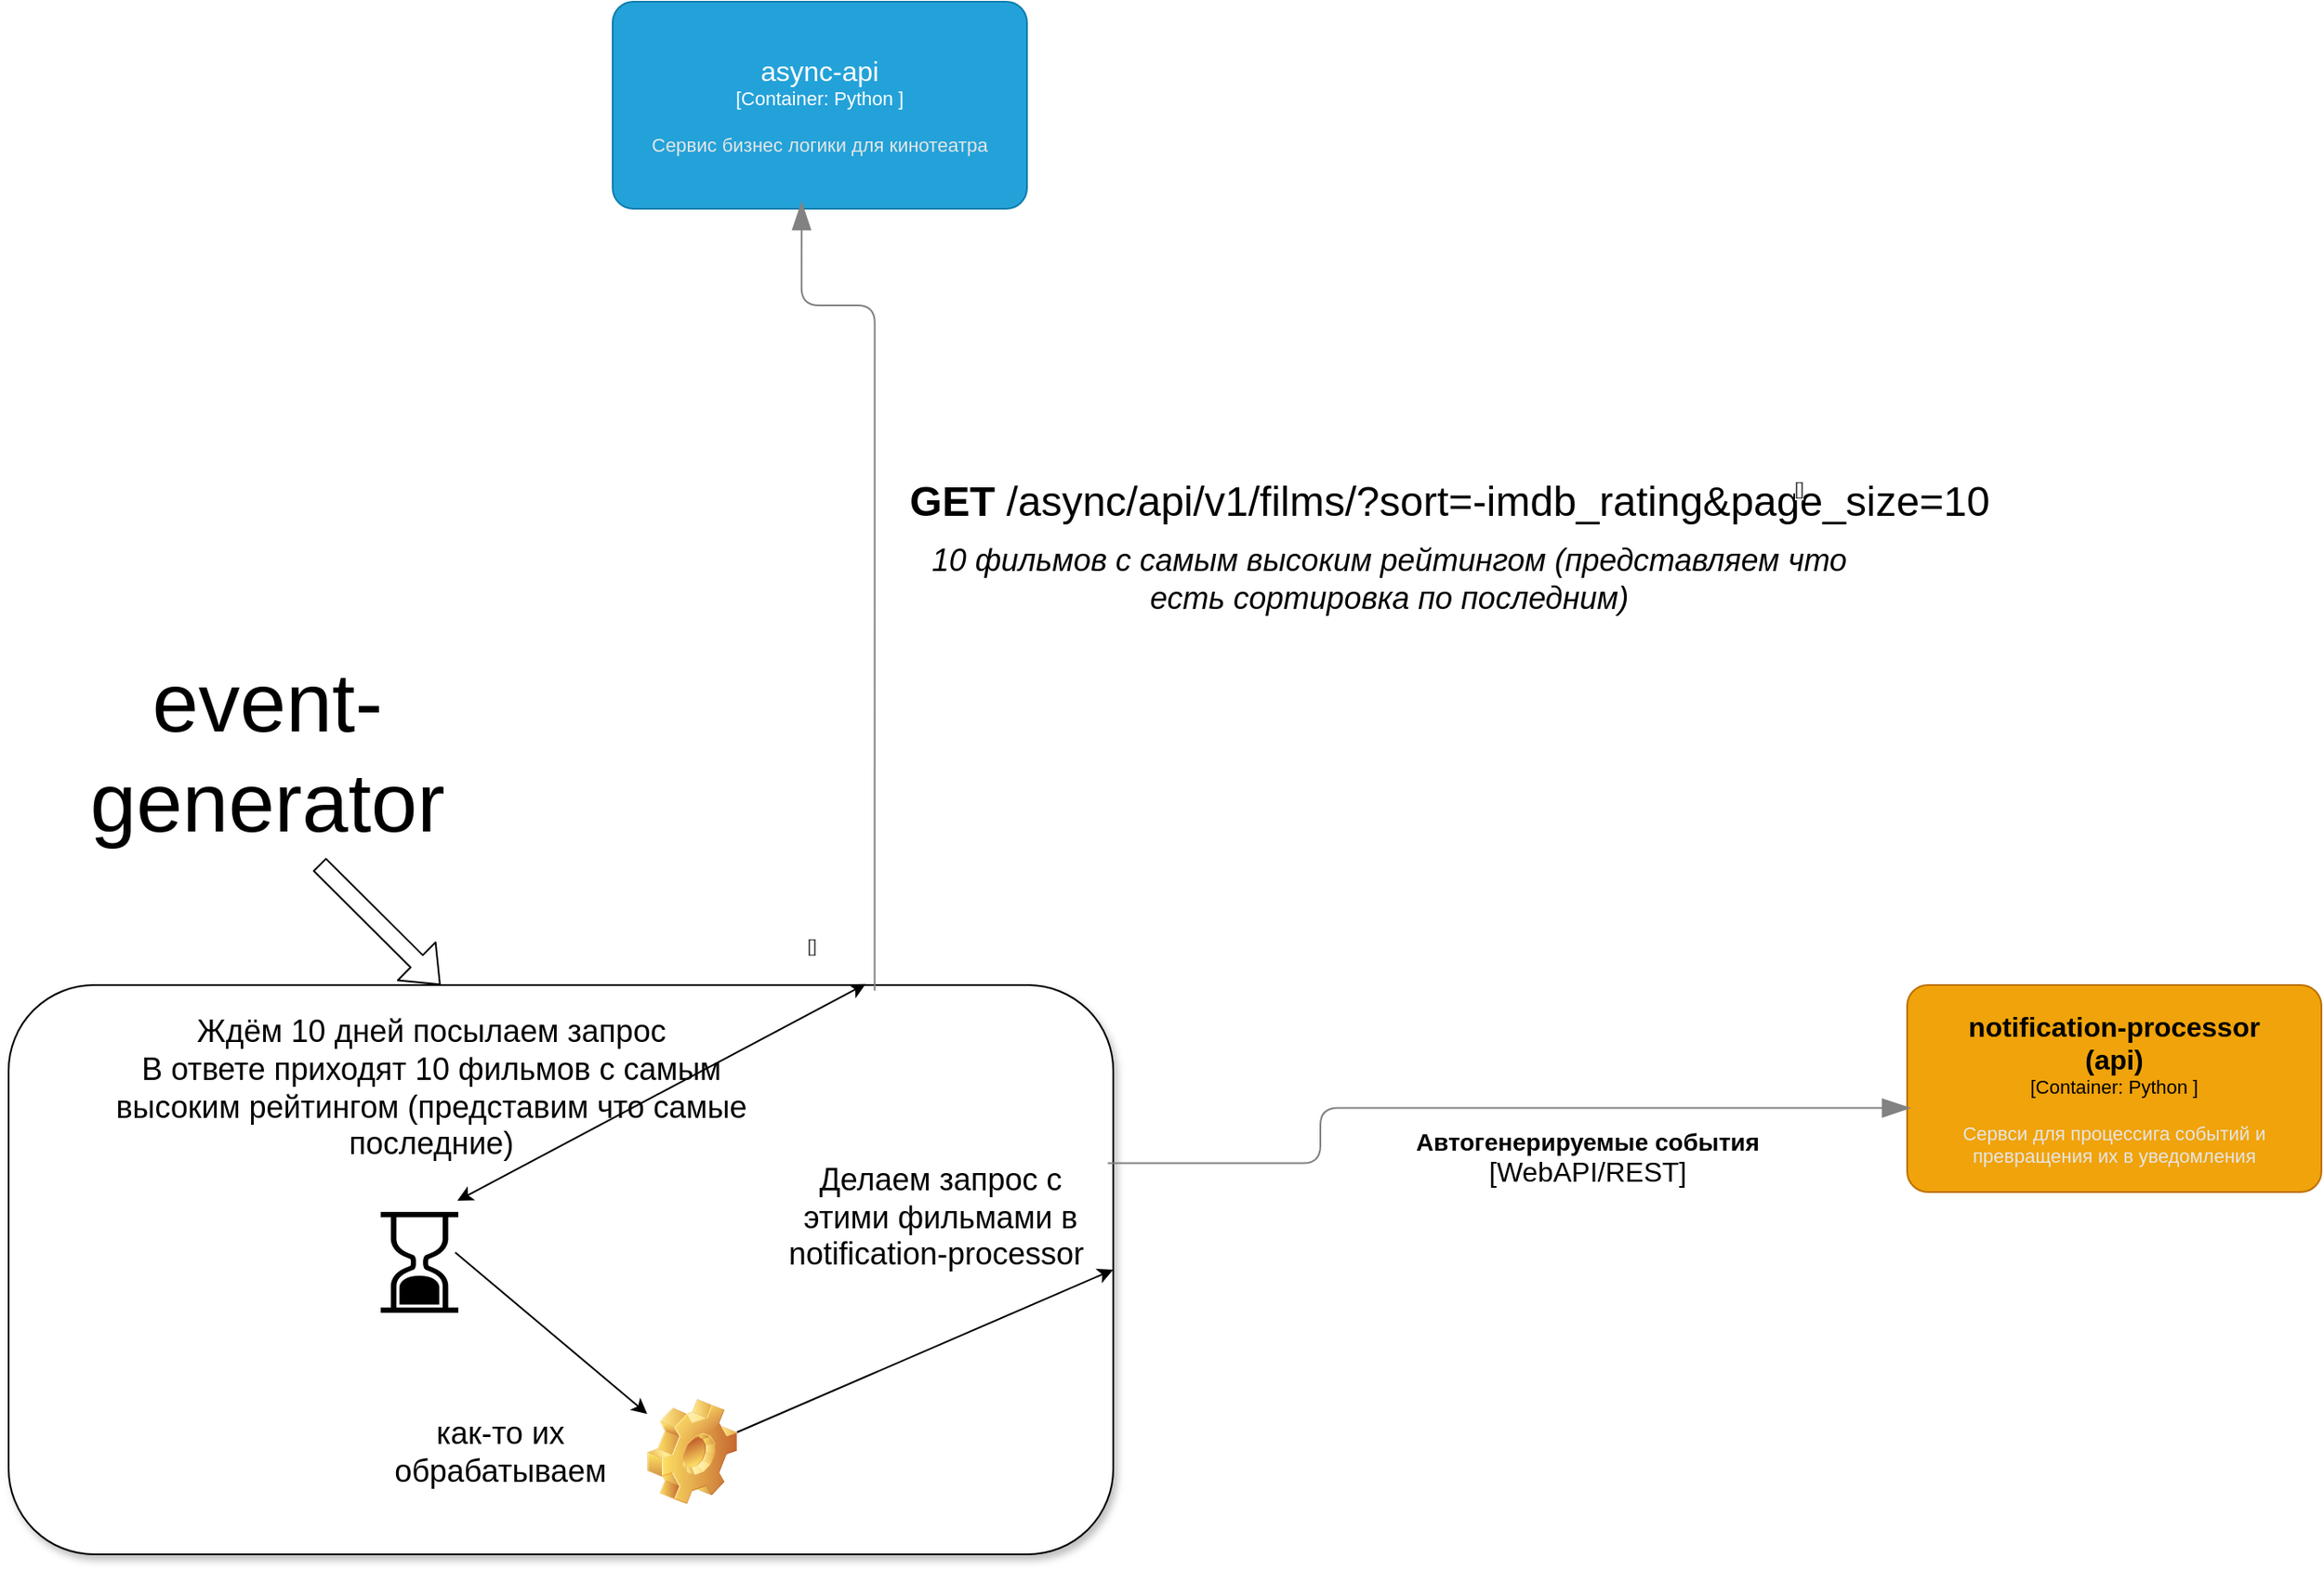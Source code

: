 <mxfile>
    <diagram id="zWaqc3eFmB76f1a5Vp5T" name="Page-1">
        <mxGraphModel dx="2176" dy="2112" grid="1" gridSize="10" guides="1" tooltips="1" connect="1" arrows="1" fold="1" page="1" pageScale="1" pageWidth="827" pageHeight="1169" math="0" shadow="0">
            <root>
                <mxCell id="0"/>
                <mxCell id="1" parent="0"/>
                <mxCell id="31" value="" style="rounded=1;whiteSpace=wrap;html=1;shadow=1;" vertex="1" parent="1">
                    <mxGeometry x="-650" y="540" width="640" height="330" as="geometry"/>
                </mxCell>
                <object placeholders="1" c4Name="async-api" c4Type="Container" c4Technology="Python " c4Description="Сервис бизнес логики для кинотеатра" label="&lt;font style=&quot;font-size: 16px&quot;&gt;&lt;span&gt;%c4Name%&lt;/span&gt;&lt;/font&gt;&lt;div&gt;[%c4Type%: %c4Technology%]&lt;/div&gt;&lt;br&gt;&lt;div&gt;&lt;font style=&quot;font-size: 11px&quot;&gt;&lt;font color=&quot;#E6E6E6&quot;&gt;%c4Description%&lt;/font&gt;&lt;/font&gt;&lt;/div&gt;" id="2">
                    <mxCell style="rounded=1;whiteSpace=wrap;html=1;fontSize=11;labelBackgroundColor=none;fillColor=#23A2D9;fontColor=#ffffff;align=center;arcSize=10;strokeColor=#0E7DAD;metaEdit=1;resizable=0;points=[[0.25,0,0],[0.5,0,0],[0.75,0,0],[1,0.25,0],[1,0.5,0],[1,0.75,0],[0.75,1,0],[0.5,1,0],[0.25,1,0],[0,0.75,0],[0,0.5,0],[0,0.25,0]];fontStyle=0" vertex="1" parent="1">
                        <mxGeometry x="-300" y="-30" width="240" height="120" as="geometry"/>
                    </mxCell>
                </object>
                <object placeholders="1" c4Type="Relationship" c4Technology="" c4Description="&#xa;" label="&lt;div style=&quot;text-align: left&quot;&gt;&lt;div style=&quot;text-align: center&quot;&gt;&lt;b&gt;%c4Description%&lt;/b&gt;&lt;/div&gt;&lt;div style=&quot;text-align: center&quot;&gt;[%c4Technology%]&lt;/div&gt;&lt;/div&gt;" id="8">
                    <mxCell style="endArrow=blockThin;html=1;fontSize=10;fontColor=#404040;strokeWidth=1;endFill=1;strokeColor=#828282;elbow=vertical;metaEdit=1;endSize=14;startSize=14;jumpStyle=arc;jumpSize=16;rounded=1;edgeStyle=orthogonalEdgeStyle;curved=0;exitX=0.784;exitY=0.01;exitDx=0;exitDy=0;exitPerimeter=0;entryX=0.456;entryY=0.966;entryDx=0;entryDy=0;entryPerimeter=0;" edge="1" parent="1" source="31" target="2">
                        <mxGeometry x="0.739" y="365" width="240" relative="1" as="geometry">
                            <mxPoint x="-140" y="575" as="sourcePoint"/>
                            <mxPoint x="10" y="300" as="targetPoint"/>
                            <mxPoint as="offset"/>
                            <Array as="points">
                                <mxPoint x="-148" y="146"/>
                                <mxPoint x="-191" y="146"/>
                            </Array>
                        </mxGeometry>
                    </mxCell>
                </object>
                <mxCell id="10" value="&lt;font style=&quot;font-size: 24px;&quot;&gt;&lt;b style=&quot;&quot;&gt;GET&lt;/b&gt;&amp;nbsp;/async/api/v1/films/?sort=-imdb_rating&amp;amp;page_size=10&lt;/font&gt;" style="text;strokeColor=none;align=center;fillColor=none;html=1;verticalAlign=middle;whiteSpace=wrap;rounded=0;" vertex="1" parent="1">
                    <mxGeometry x="-140" y="240" width="650" height="40" as="geometry"/>
                </mxCell>
                <mxCell id="11" value="&lt;i&gt;&lt;font style=&quot;font-size: 18px;&quot;&gt;10 фильмов с самым высоким рейтингом (представляем что есть сортировка по последним)&lt;/font&gt;&lt;/i&gt;" style="text;strokeColor=none;align=center;fillColor=none;html=1;verticalAlign=middle;whiteSpace=wrap;rounded=0;" vertex="1" parent="1">
                    <mxGeometry x="-140" y="290" width="580" height="30" as="geometry"/>
                </mxCell>
                <object placeholders="1" c4Name="notification-processor&#xa;(api)" c4Type="Container" c4Technology="Python " c4Description="Сервси для процессига событий и превращения их в уведомления" label="&lt;font style=&quot;font-size: 16px&quot;&gt;&lt;b&gt;%c4Name%&lt;/b&gt;&lt;/font&gt;&lt;div&gt;[%c4Type%: %c4Technology%]&lt;/div&gt;&lt;br&gt;&lt;div&gt;&lt;font style=&quot;font-size: 11px&quot;&gt;&lt;font color=&quot;#E6E6E6&quot;&gt;%c4Description%&lt;/font&gt;&lt;/div&gt;" id="13">
                    <mxCell style="rounded=1;whiteSpace=wrap;html=1;fontSize=11;labelBackgroundColor=none;fillColor=#f0a30a;fontColor=#000000;align=center;arcSize=10;strokeColor=#BD7000;metaEdit=1;resizable=0;points=[[0.25,0,0],[0.5,0,0],[0.75,0,0],[1,0.25,0],[1,0.5,0],[1,0.75,0],[0.75,1,0],[0.5,1,0],[0.25,1,0],[0,0.75,0],[0,0.5,0],[0,0.25,0]];" vertex="1" parent="1">
                        <mxGeometry x="450" y="540" width="240" height="120" as="geometry"/>
                    </mxCell>
                </object>
                <object placeholders="1" c4Type="Relationship" c4Technology="" c4Description="&#xa;" label="&lt;div style=&quot;text-align: left&quot;&gt;&lt;div style=&quot;text-align: center&quot;&gt;&lt;b&gt;%c4Description%&lt;/b&gt;&lt;/div&gt;&lt;div style=&quot;text-align: center&quot;&gt;[%c4Technology%]&lt;/div&gt;&lt;/div&gt;" id="15">
                    <mxCell style="endArrow=blockThin;html=1;fontSize=10;fontColor=#404040;strokeWidth=1;endFill=1;strokeColor=#828282;elbow=vertical;metaEdit=1;endSize=14;startSize=14;jumpStyle=arc;jumpSize=16;rounded=1;edgeStyle=orthogonalEdgeStyle;curved=0;entryX=0.008;entryY=0.594;entryDx=0;entryDy=0;entryPerimeter=0;exitX=0.995;exitY=0.313;exitDx=0;exitDy=0;exitPerimeter=0;" edge="1" parent="1" source="31" target="13">
                        <mxGeometry x="0.739" y="365" width="240" relative="1" as="geometry">
                            <mxPoint x="110" y="615" as="sourcePoint"/>
                            <mxPoint x="450" y="672.5" as="targetPoint"/>
                            <mxPoint as="offset"/>
                            <Array as="points">
                                <mxPoint x="110" y="643"/>
                                <mxPoint x="110" y="611"/>
                            </Array>
                        </mxGeometry>
                    </mxCell>
                </object>
                <mxCell id="16" value="&lt;span style=&quot;font-size: 14px;&quot;&gt;&lt;b&gt;Автогенерируемые события&lt;/b&gt;&lt;/span&gt;&lt;br&gt;&lt;div&gt;&lt;font size=&quot;3&quot;&gt;[WebAPI/REST]&lt;/font&gt;&lt;/div&gt;" style="text;strokeColor=none;align=center;fillColor=none;html=1;verticalAlign=middle;whiteSpace=wrap;rounded=0;" vertex="1" parent="1">
                    <mxGeometry x="100" y="625" width="330" height="30" as="geometry"/>
                </mxCell>
                <mxCell id="19" value="&lt;font style=&quot;font-size: 72px;&quot;&gt;⌛️&lt;/font&gt;" style="text;whiteSpace=wrap;html=1;" vertex="1" parent="1">
                    <mxGeometry x="-440" y="655" width="50" height="40" as="geometry"/>
                </mxCell>
                <mxCell id="26" value="&lt;font style=&quot;font-size: 18px;&quot;&gt;Ждём 10 дней посылаем запрос&lt;/font&gt;&lt;div&gt;&lt;font style=&quot;font-size: 18px;&quot;&gt;В ответе приходят 10 фильмов с самым высоким рейтингом (представим что самые последние)&lt;/font&gt;&lt;/div&gt;" style="text;strokeColor=none;align=center;fillColor=none;html=1;verticalAlign=middle;whiteSpace=wrap;rounded=0;" vertex="1" parent="1">
                    <mxGeometry x="-600" y="585" width="390" height="30" as="geometry"/>
                </mxCell>
                <mxCell id="29" value="" style="shape=image;html=1;verticalLabelPosition=bottom;verticalAlign=top;imageAspect=1;aspect=fixed;image=img/clipart/Gear_128x128.png" vertex="1" parent="1">
                    <mxGeometry x="-280" y="780" width="52" height="61" as="geometry"/>
                </mxCell>
                <mxCell id="32" value="&lt;font style=&quot;font-size: 48px;&quot;&gt;event-generator&lt;/font&gt;" style="text;strokeColor=none;align=center;fillColor=none;html=1;verticalAlign=middle;whiteSpace=wrap;rounded=0;" vertex="1" parent="1">
                    <mxGeometry x="-610" y="390" width="220" height="30" as="geometry"/>
                </mxCell>
                <mxCell id="33" value="" style="shape=flexArrow;endArrow=classic;html=1;entryX=0.391;entryY=0;entryDx=0;entryDy=0;entryPerimeter=0;" edge="1" parent="1" target="31">
                    <mxGeometry width="50" height="50" relative="1" as="geometry">
                        <mxPoint x="-470" y="470" as="sourcePoint"/>
                        <mxPoint x="-170" y="550" as="targetPoint"/>
                    </mxGeometry>
                </mxCell>
                <mxCell id="35" value="" style="endArrow=classic;html=1;" edge="1" parent="1" source="19" target="29">
                    <mxGeometry width="50" height="50" relative="1" as="geometry">
                        <mxPoint x="-20" y="980" as="sourcePoint"/>
                        <mxPoint x="-170" y="710" as="targetPoint"/>
                    </mxGeometry>
                </mxCell>
                <mxCell id="36" value="&lt;font style=&quot;font-size: 18px;&quot;&gt;как-то их обрабатываем&lt;/font&gt;" style="text;strokeColor=none;align=center;fillColor=none;html=1;verticalAlign=middle;whiteSpace=wrap;rounded=0;" vertex="1" parent="1">
                    <mxGeometry x="-460" y="795.5" width="190" height="30" as="geometry"/>
                </mxCell>
                <mxCell id="37" value="" style="endArrow=classic;html=1;entryX=1;entryY=0.5;entryDx=0;entryDy=0;" edge="1" parent="1" source="29" target="31">
                    <mxGeometry width="50" height="50" relative="1" as="geometry">
                        <mxPoint x="-240" y="500" as="sourcePoint"/>
                        <mxPoint x="-190" y="450" as="targetPoint"/>
                    </mxGeometry>
                </mxCell>
                <mxCell id="39" value="" style="endArrow=classic;startArrow=classic;html=1;exitX=1;exitY=0.25;exitDx=0;exitDy=0;entryX=0.776;entryY=-0.002;entryDx=0;entryDy=0;entryPerimeter=0;" edge="1" parent="1" source="19" target="31">
                    <mxGeometry width="50" height="50" relative="1" as="geometry">
                        <mxPoint x="-210" y="660" as="sourcePoint"/>
                        <mxPoint x="-160" y="610" as="targetPoint"/>
                    </mxGeometry>
                </mxCell>
                <mxCell id="41" value="&lt;span style=&quot;font-size: 18px;&quot;&gt;Делаем запрос с этими фильмами в notification-processor&amp;nbsp;&lt;/span&gt;" style="text;strokeColor=none;align=center;fillColor=none;html=1;verticalAlign=middle;whiteSpace=wrap;rounded=0;" vertex="1" parent="1">
                    <mxGeometry x="-200" y="660" width="180" height="30" as="geometry"/>
                </mxCell>
            </root>
        </mxGraphModel>
    </diagram>
</mxfile>
